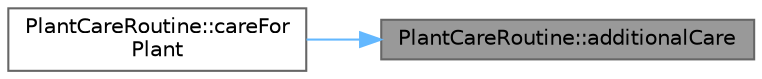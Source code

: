 digraph "PlantCareRoutine::additionalCare"
{
 // INTERACTIVE_SVG=YES
 // LATEX_PDF_SIZE
  bgcolor="transparent";
  edge [fontname=Helvetica,fontsize=10,labelfontname=Helvetica,labelfontsize=10];
  node [fontname=Helvetica,fontsize=10,shape=box,height=0.2,width=0.4];
  rankdir="RL";
  Node1 [id="Node000001",label="PlantCareRoutine::additionalCare",height=0.2,width=0.4,color="gray40", fillcolor="grey60", style="filled", fontcolor="black",tooltip="Hook method for additional plant-specific care."];
  Node1 -> Node2 [id="edge1_Node000001_Node000002",dir="back",color="steelblue1",style="solid",tooltip=" "];
  Node2 [id="Node000002",label="PlantCareRoutine::careFor\lPlant",height=0.2,width=0.4,color="grey40", fillcolor="white", style="filled",URL="$class_plant_care_routine.html#afbc27332b13ce65dab9c55335f67ee35",tooltip="Template method defining the plant care algorithm."];
}
